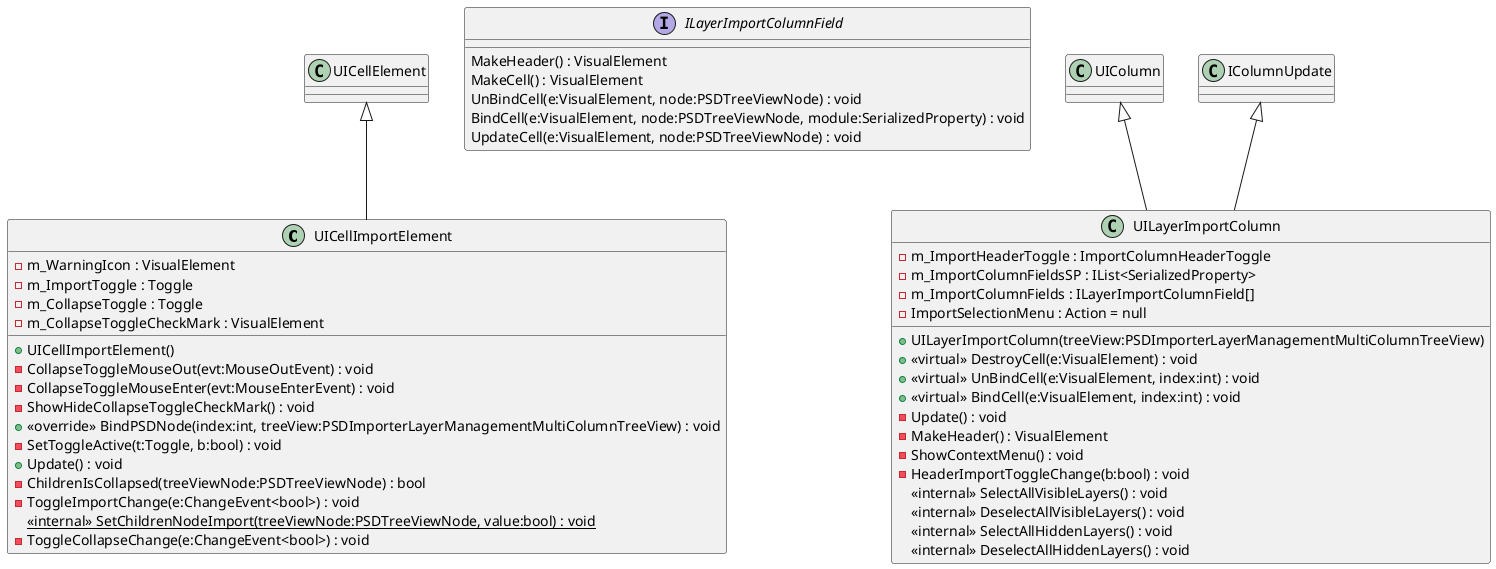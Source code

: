 @startuml
class UICellImportElement {
    - m_WarningIcon : VisualElement
    - m_ImportToggle : Toggle
    - m_CollapseToggle : Toggle
    - m_CollapseToggleCheckMark : VisualElement
    + UICellImportElement()
    - CollapseToggleMouseOut(evt:MouseOutEvent) : void
    - CollapseToggleMouseEnter(evt:MouseEnterEvent) : void
    - ShowHideCollapseToggleCheckMark() : void
    + <<override>> BindPSDNode(index:int, treeView:PSDImporterLayerManagementMultiColumnTreeView) : void
    - SetToggleActive(t:Toggle, b:bool) : void
    + Update() : void
    - ChildrenIsCollapsed(treeViewNode:PSDTreeViewNode) : bool
    - ToggleImportChange(e:ChangeEvent<bool>) : void
    <<internal>> {static} SetChildrenNodeImport(treeViewNode:PSDTreeViewNode, value:bool) : void
    - ToggleCollapseChange(e:ChangeEvent<bool>) : void
}
interface ILayerImportColumnField {
    MakeHeader() : VisualElement
    MakeCell() : VisualElement
    UnBindCell(e:VisualElement, node:PSDTreeViewNode) : void
    BindCell(e:VisualElement, node:PSDTreeViewNode, module:SerializedProperty) : void
    UpdateCell(e:VisualElement, node:PSDTreeViewNode) : void
}
class UILayerImportColumn {
    - m_ImportHeaderToggle : ImportColumnHeaderToggle
    - m_ImportColumnFieldsSP : IList<SerializedProperty>
    - m_ImportColumnFields : ILayerImportColumnField[]
    - ImportSelectionMenu : Action = null
    + UILayerImportColumn(treeView:PSDImporterLayerManagementMultiColumnTreeView)
    + <<virtual>> DestroyCell(e:VisualElement) : void
    + <<virtual>> UnBindCell(e:VisualElement, index:int) : void
    + <<virtual>> BindCell(e:VisualElement, index:int) : void
    - Update() : void
    - MakeHeader() : VisualElement
    - ShowContextMenu() : void
    - HeaderImportToggleChange(b:bool) : void
    <<internal>> SelectAllVisibleLayers() : void
    <<internal>> DeselectAllVisibleLayers() : void
    <<internal>> SelectAllHiddenLayers() : void
    <<internal>> DeselectAllHiddenLayers() : void
}
UICellElement <|-- UICellImportElement
UIColumn <|-- UILayerImportColumn
IColumnUpdate <|-- UILayerImportColumn
@enduml

